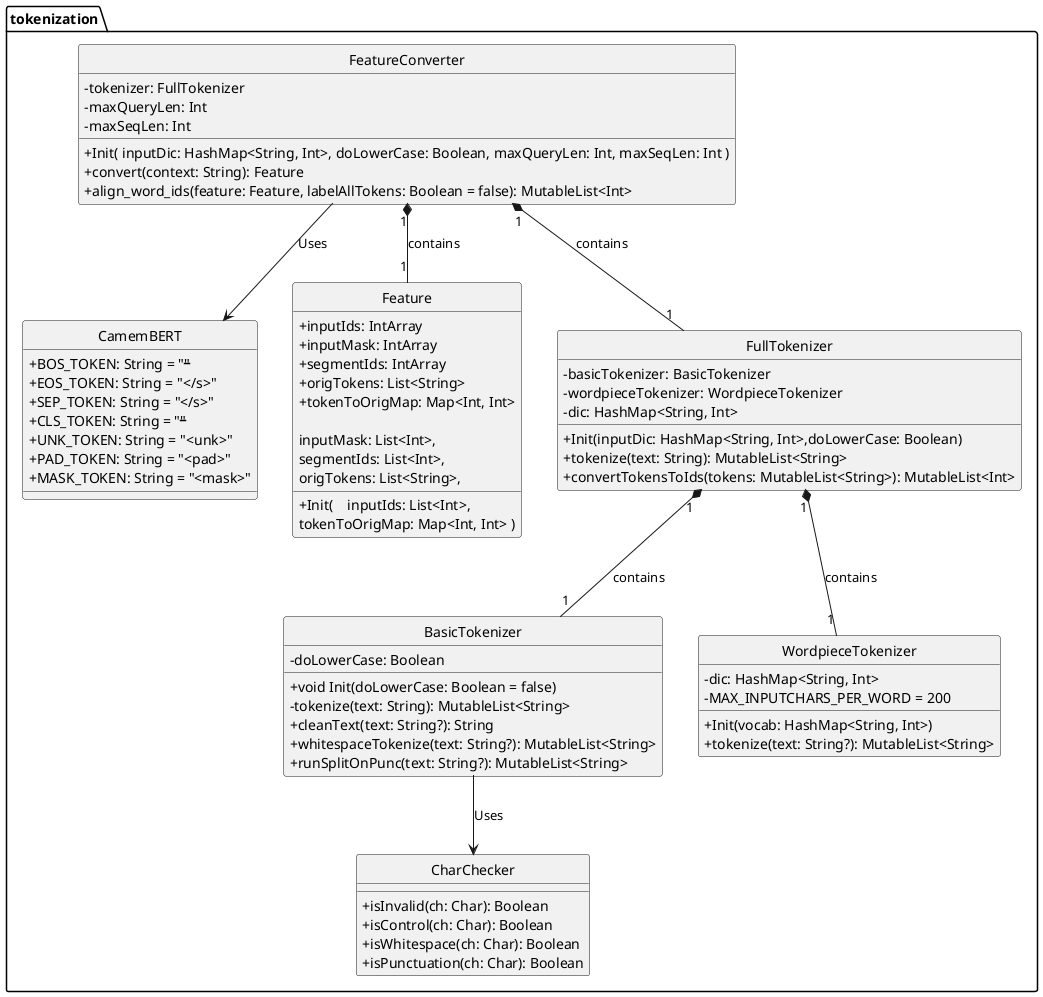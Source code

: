 @startuml

hide circle
skinparam monochrome true
skinparam classAttributeIconSize 0
skinparam backgroundcolor white
'skinparam groupInheritance 2

package tokenization {

    class BasicTokenizer{
        +void Init(doLowerCase: Boolean = false)
        - doLowerCase: Boolean
        - tokenize(text: String): MutableList<String>
        + cleanText(text: String?): String
        + whitespaceTokenize(text: String?): MutableList<String>
        + runSplitOnPunc(text: String?): MutableList<String>
    }

    class CamemBERT {
        + BOS_TOKEN: String = "<s>"
        + EOS_TOKEN: String = "</s>"
        + SEP_TOKEN: String = "</s>"
        + CLS_TOKEN: String = "<s>"
        + UNK_TOKEN: String = "<unk>"
        + PAD_TOKEN: String = "<pad>"
        + MASK_TOKEN: String = "<mask>"
    }

    class CharChecker {
        + isInvalid(ch: Char): Boolean
        + isControl(ch: Char): Boolean
        + isWhitespace(ch: Char): Boolean
        + isPunctuation(ch: Char): Boolean
    }

    class Feature {
        + inputIds: IntArray
        + inputMask: IntArray
        + segmentIds: IntArray
        + origTokens: List<String>
        + tokenToOrigMap: Map<Int, Int>

        + Init(    inputIds: List<Int>,
        inputMask: List<Int>,
        segmentIds: List<Int>,
        origTokens: List<String>,
        tokenToOrigMap: Map<Int, Int> )
    }
    class FeatureConverter {
        - tokenizer: FullTokenizer
        - maxQueryLen: Int
        - maxSeqLen: Int
        + Init( inputDic: HashMap<String, Int>, doLowerCase: Boolean, maxQueryLen: Int, maxSeqLen: Int )
        + convert(context: String): Feature
        + align_word_ids(feature: Feature, labelAllTokens: Boolean = false): MutableList<Int>
    }

    class FullTokenizer{
        - basicTokenizer: BasicTokenizer
        - wordpieceTokenizer: WordpieceTokenizer
        - dic: HashMap<String, Int>
        + Init(inputDic: HashMap<String, Int>,doLowerCase: Boolean)
        + tokenize(text: String): MutableList<String>
        + convertTokensToIds(tokens: MutableList<String>): MutableList<Int>

    }

    class WordpieceTokenizer {
        - dic: HashMap<String, Int>
        - MAX_INPUTCHARS_PER_WORD = 200
        + Init(vocab: HashMap<String, Int>)
        + tokenize(text: String?): MutableList<String>
    }
}
BasicTokenizer --> CharChecker : Uses

FullTokenizer  "1" *--  "1" BasicTokenizer : contains
FullTokenizer  "1" *-- "1" WordpieceTokenizer : contains

FeatureConverter "1" *-- "1" FullTokenizer : contains
FeatureConverter "1" *-- "1" Feature : contains
FeatureConverter  -->  CamemBERT : Uses



@enduml
